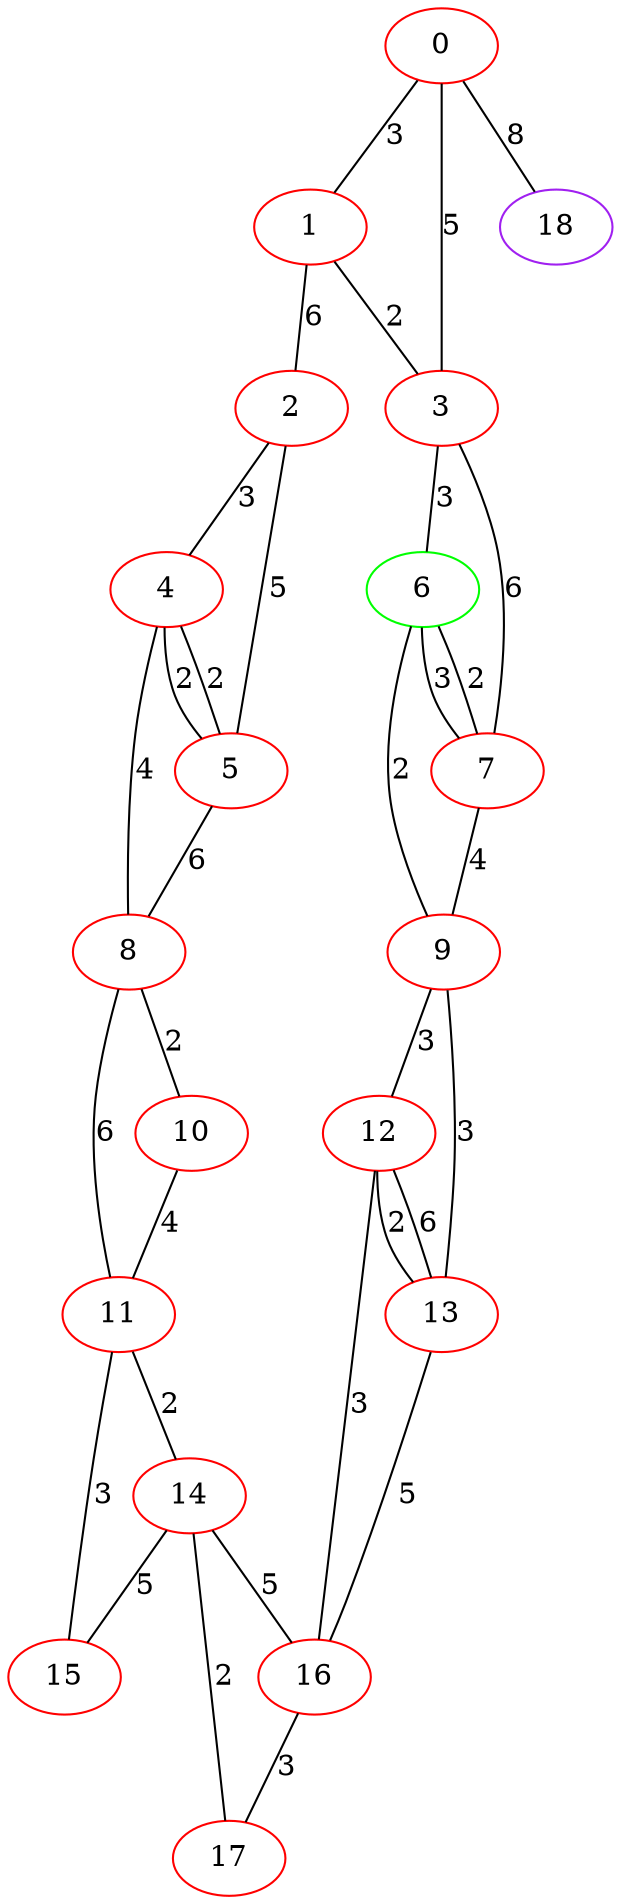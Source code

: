 graph "" {
0 [color=red, weight=1];
1 [color=red, weight=1];
2 [color=red, weight=1];
3 [color=red, weight=1];
4 [color=red, weight=1];
5 [color=red, weight=1];
6 [color=green, weight=2];
7 [color=red, weight=1];
8 [color=red, weight=1];
9 [color=red, weight=1];
10 [color=red, weight=1];
11 [color=red, weight=1];
12 [color=red, weight=1];
13 [color=red, weight=1];
14 [color=red, weight=1];
15 [color=red, weight=1];
16 [color=red, weight=1];
17 [color=red, weight=1];
18 [color=purple, weight=4];
0 -- 1  [key=0, label=3];
0 -- 18  [key=0, label=8];
0 -- 3  [key=0, label=5];
1 -- 2  [key=0, label=6];
1 -- 3  [key=0, label=2];
2 -- 4  [key=0, label=3];
2 -- 5  [key=0, label=5];
3 -- 6  [key=0, label=3];
3 -- 7  [key=0, label=6];
4 -- 8  [key=0, label=4];
4 -- 5  [key=0, label=2];
4 -- 5  [key=1, label=2];
5 -- 8  [key=0, label=6];
6 -- 9  [key=0, label=2];
6 -- 7  [key=0, label=3];
6 -- 7  [key=1, label=2];
7 -- 9  [key=0, label=4];
8 -- 10  [key=0, label=2];
8 -- 11  [key=0, label=6];
9 -- 12  [key=0, label=3];
9 -- 13  [key=0, label=3];
10 -- 11  [key=0, label=4];
11 -- 14  [key=0, label=2];
11 -- 15  [key=0, label=3];
12 -- 16  [key=0, label=3];
12 -- 13  [key=0, label=2];
12 -- 13  [key=1, label=6];
13 -- 16  [key=0, label=5];
14 -- 16  [key=0, label=5];
14 -- 17  [key=0, label=2];
14 -- 15  [key=0, label=5];
16 -- 17  [key=0, label=3];
}
